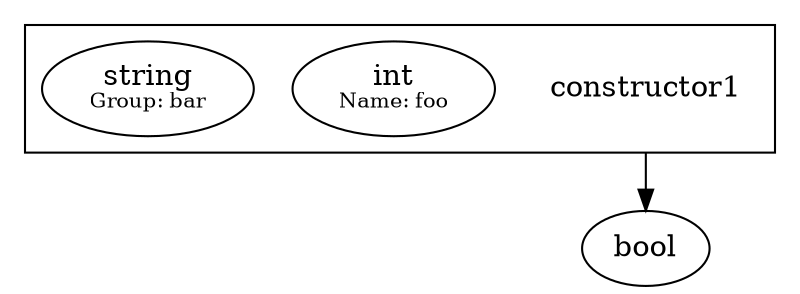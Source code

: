 digraph {
	graph [compound=true];
	
		subgraph cluster_0 {
			"constructor1" [shape=plaintext];
			
				"int[name=foo]" [label=<int<BR /><FONT POINT-SIZE="10">Name: foo</FONT>>];
			
				"string[group=bar]0" [label=<string<BR /><FONT POINT-SIZE="10">Group: bar</FONT>>];
			
		}
		
			"constructor1" -> "bool" [ltail=cluster_0];
		
	
}